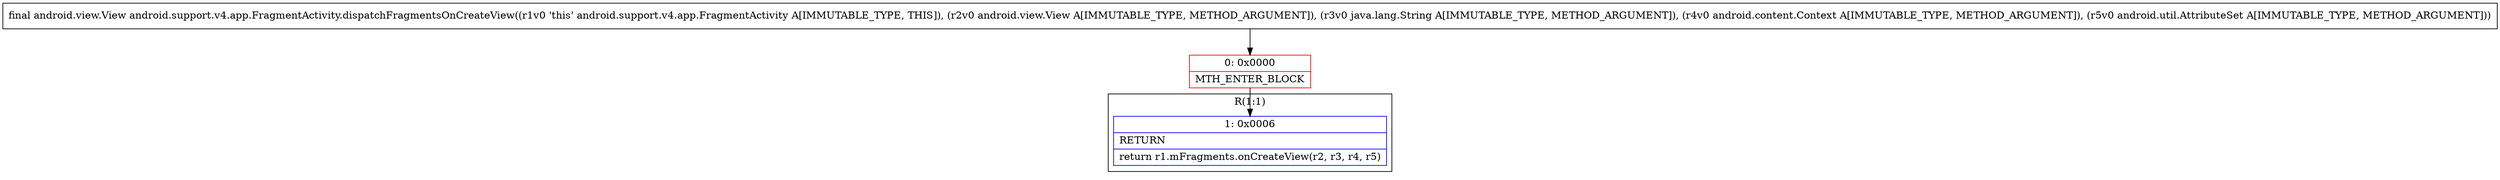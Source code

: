 digraph "CFG forandroid.support.v4.app.FragmentActivity.dispatchFragmentsOnCreateView(Landroid\/view\/View;Ljava\/lang\/String;Landroid\/content\/Context;Landroid\/util\/AttributeSet;)Landroid\/view\/View;" {
subgraph cluster_Region_1926799355 {
label = "R(1:1)";
node [shape=record,color=blue];
Node_1 [shape=record,label="{1\:\ 0x0006|RETURN\l|return r1.mFragments.onCreateView(r2, r3, r4, r5)\l}"];
}
Node_0 [shape=record,color=red,label="{0\:\ 0x0000|MTH_ENTER_BLOCK\l}"];
MethodNode[shape=record,label="{final android.view.View android.support.v4.app.FragmentActivity.dispatchFragmentsOnCreateView((r1v0 'this' android.support.v4.app.FragmentActivity A[IMMUTABLE_TYPE, THIS]), (r2v0 android.view.View A[IMMUTABLE_TYPE, METHOD_ARGUMENT]), (r3v0 java.lang.String A[IMMUTABLE_TYPE, METHOD_ARGUMENT]), (r4v0 android.content.Context A[IMMUTABLE_TYPE, METHOD_ARGUMENT]), (r5v0 android.util.AttributeSet A[IMMUTABLE_TYPE, METHOD_ARGUMENT])) }"];
MethodNode -> Node_0;
Node_0 -> Node_1;
}


